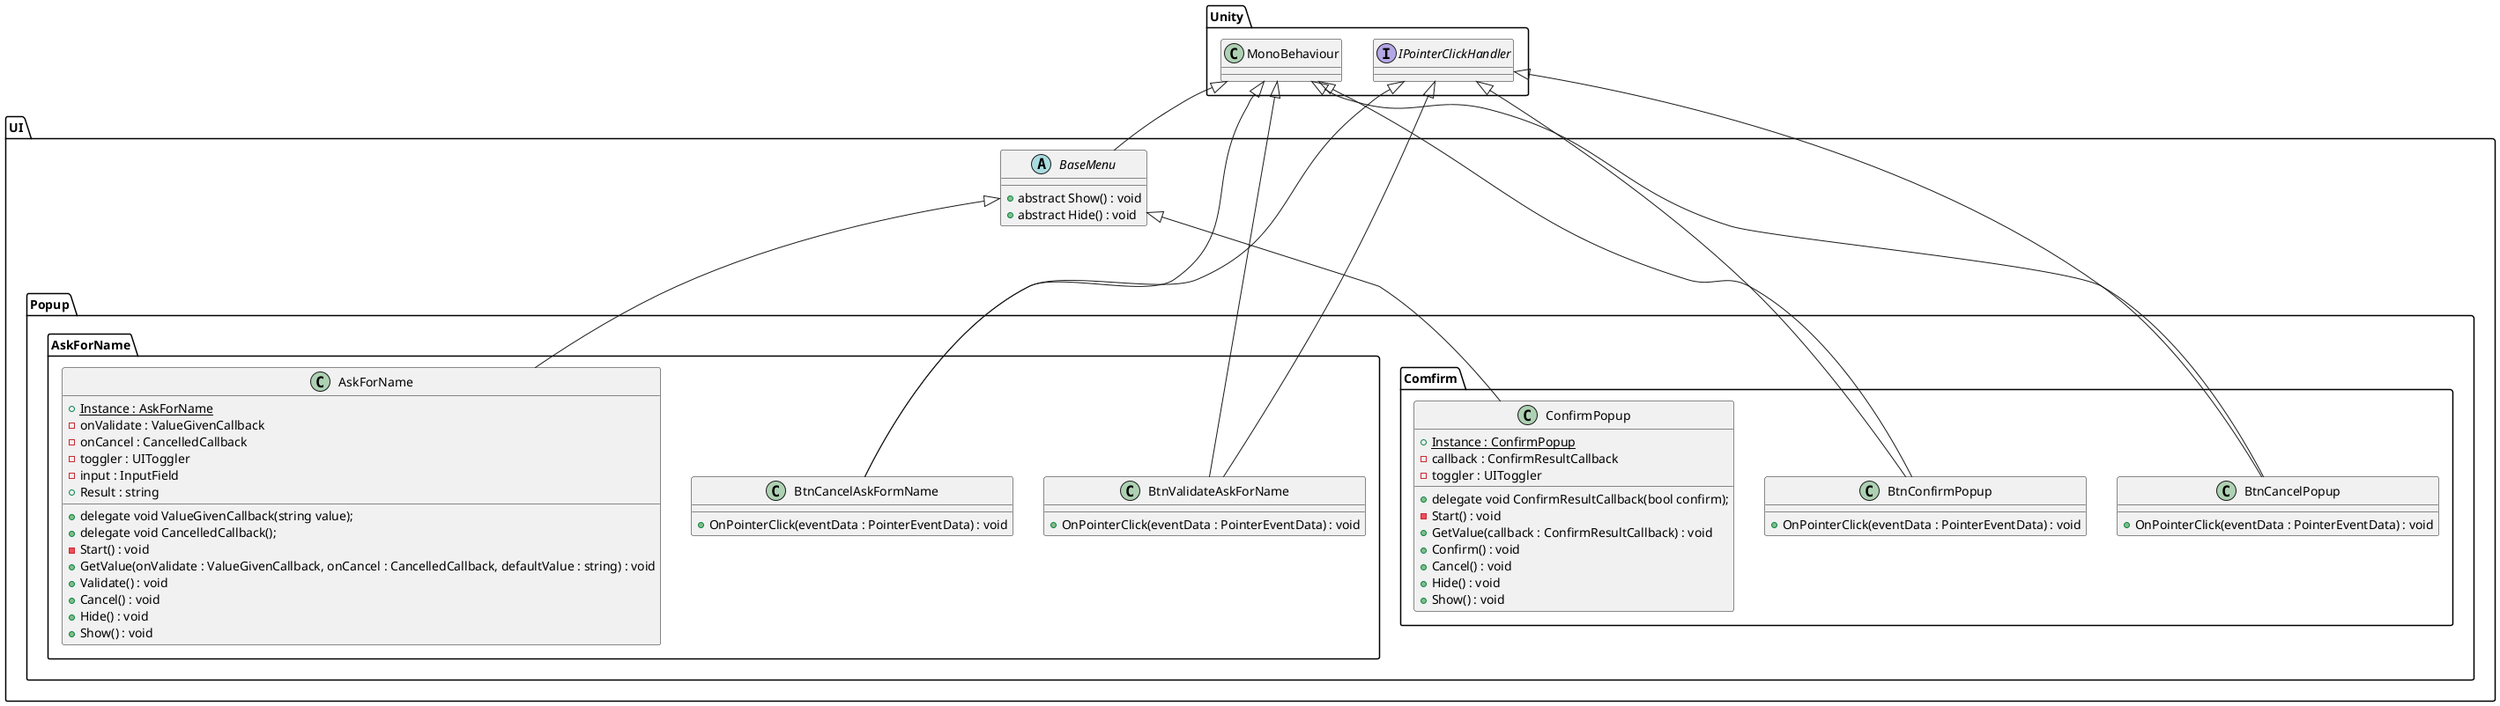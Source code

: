 @startuml

package Unity {
    class MonoBehaviour
    interface IPointerClickHandler
}

package UI{
    abstract class BaseMenu
    {
        + abstract Show() : void
        + abstract Hide() : void
    }
    MonoBehaviour <|-- BaseMenu
    
    package Popup{
        package AskForName{
            class AskForName
            {
                + delegate void ValueGivenCallback(string value);
                + delegate void CancelledCallback();
                + {static} Instance : AskForName
                - onValidate : ValueGivenCallback
                - onCancel : CancelledCallback
                - toggler : UIToggler
                - input : InputField
                + Result : string
                - Start() : void
                + GetValue(onValidate : ValueGivenCallback, onCancel : CancelledCallback, defaultValue : string) : void
                + Validate() : void
                + Cancel() : void
                + Hide() : void
                + Show() : void
            }
            BaseMenu <|--- AskForName

            class BtnCancelAskFormName
            {
                + OnPointerClick(eventData : PointerEventData) : void
            }
            MonoBehaviour <|--- BtnCancelAskFormName
            IPointerClickHandler <|--- BtnCancelAskFormName

            class BtnValidateAskForName
            {
                + OnPointerClick(eventData : PointerEventData) : void
            }
            MonoBehaviour <|--- BtnValidateAskForName
            IPointerClickHandler <|--- BtnValidateAskForName
        }

        package Comfirm{
            class BtnCancelPopup
            {
                + OnPointerClick(eventData : PointerEventData) : void
            }
            MonoBehaviour <|--- BtnCancelPopup
            IPointerClickHandler <|--- BtnCancelPopup

            class BtnConfirmPopup
            {
                + OnPointerClick(eventData : PointerEventData) : void
            }
            MonoBehaviour <|--- BtnConfirmPopup
            IPointerClickHandler <|--- BtnConfirmPopup

            class ConfirmPopup
            {
                + delegate void ConfirmResultCallback(bool confirm);
                + {static} Instance : ConfirmPopup
                - callback : ConfirmResultCallback
                - toggler : UIToggler
                - Start() : void
                + GetValue(callback : ConfirmResultCallback) : void
                + Confirm() : void
                + Cancel() : void
                + Hide() : void
                + Show() : void
            }
            BaseMenu <|--- ConfirmPopup
        }
    }
}

@enduml